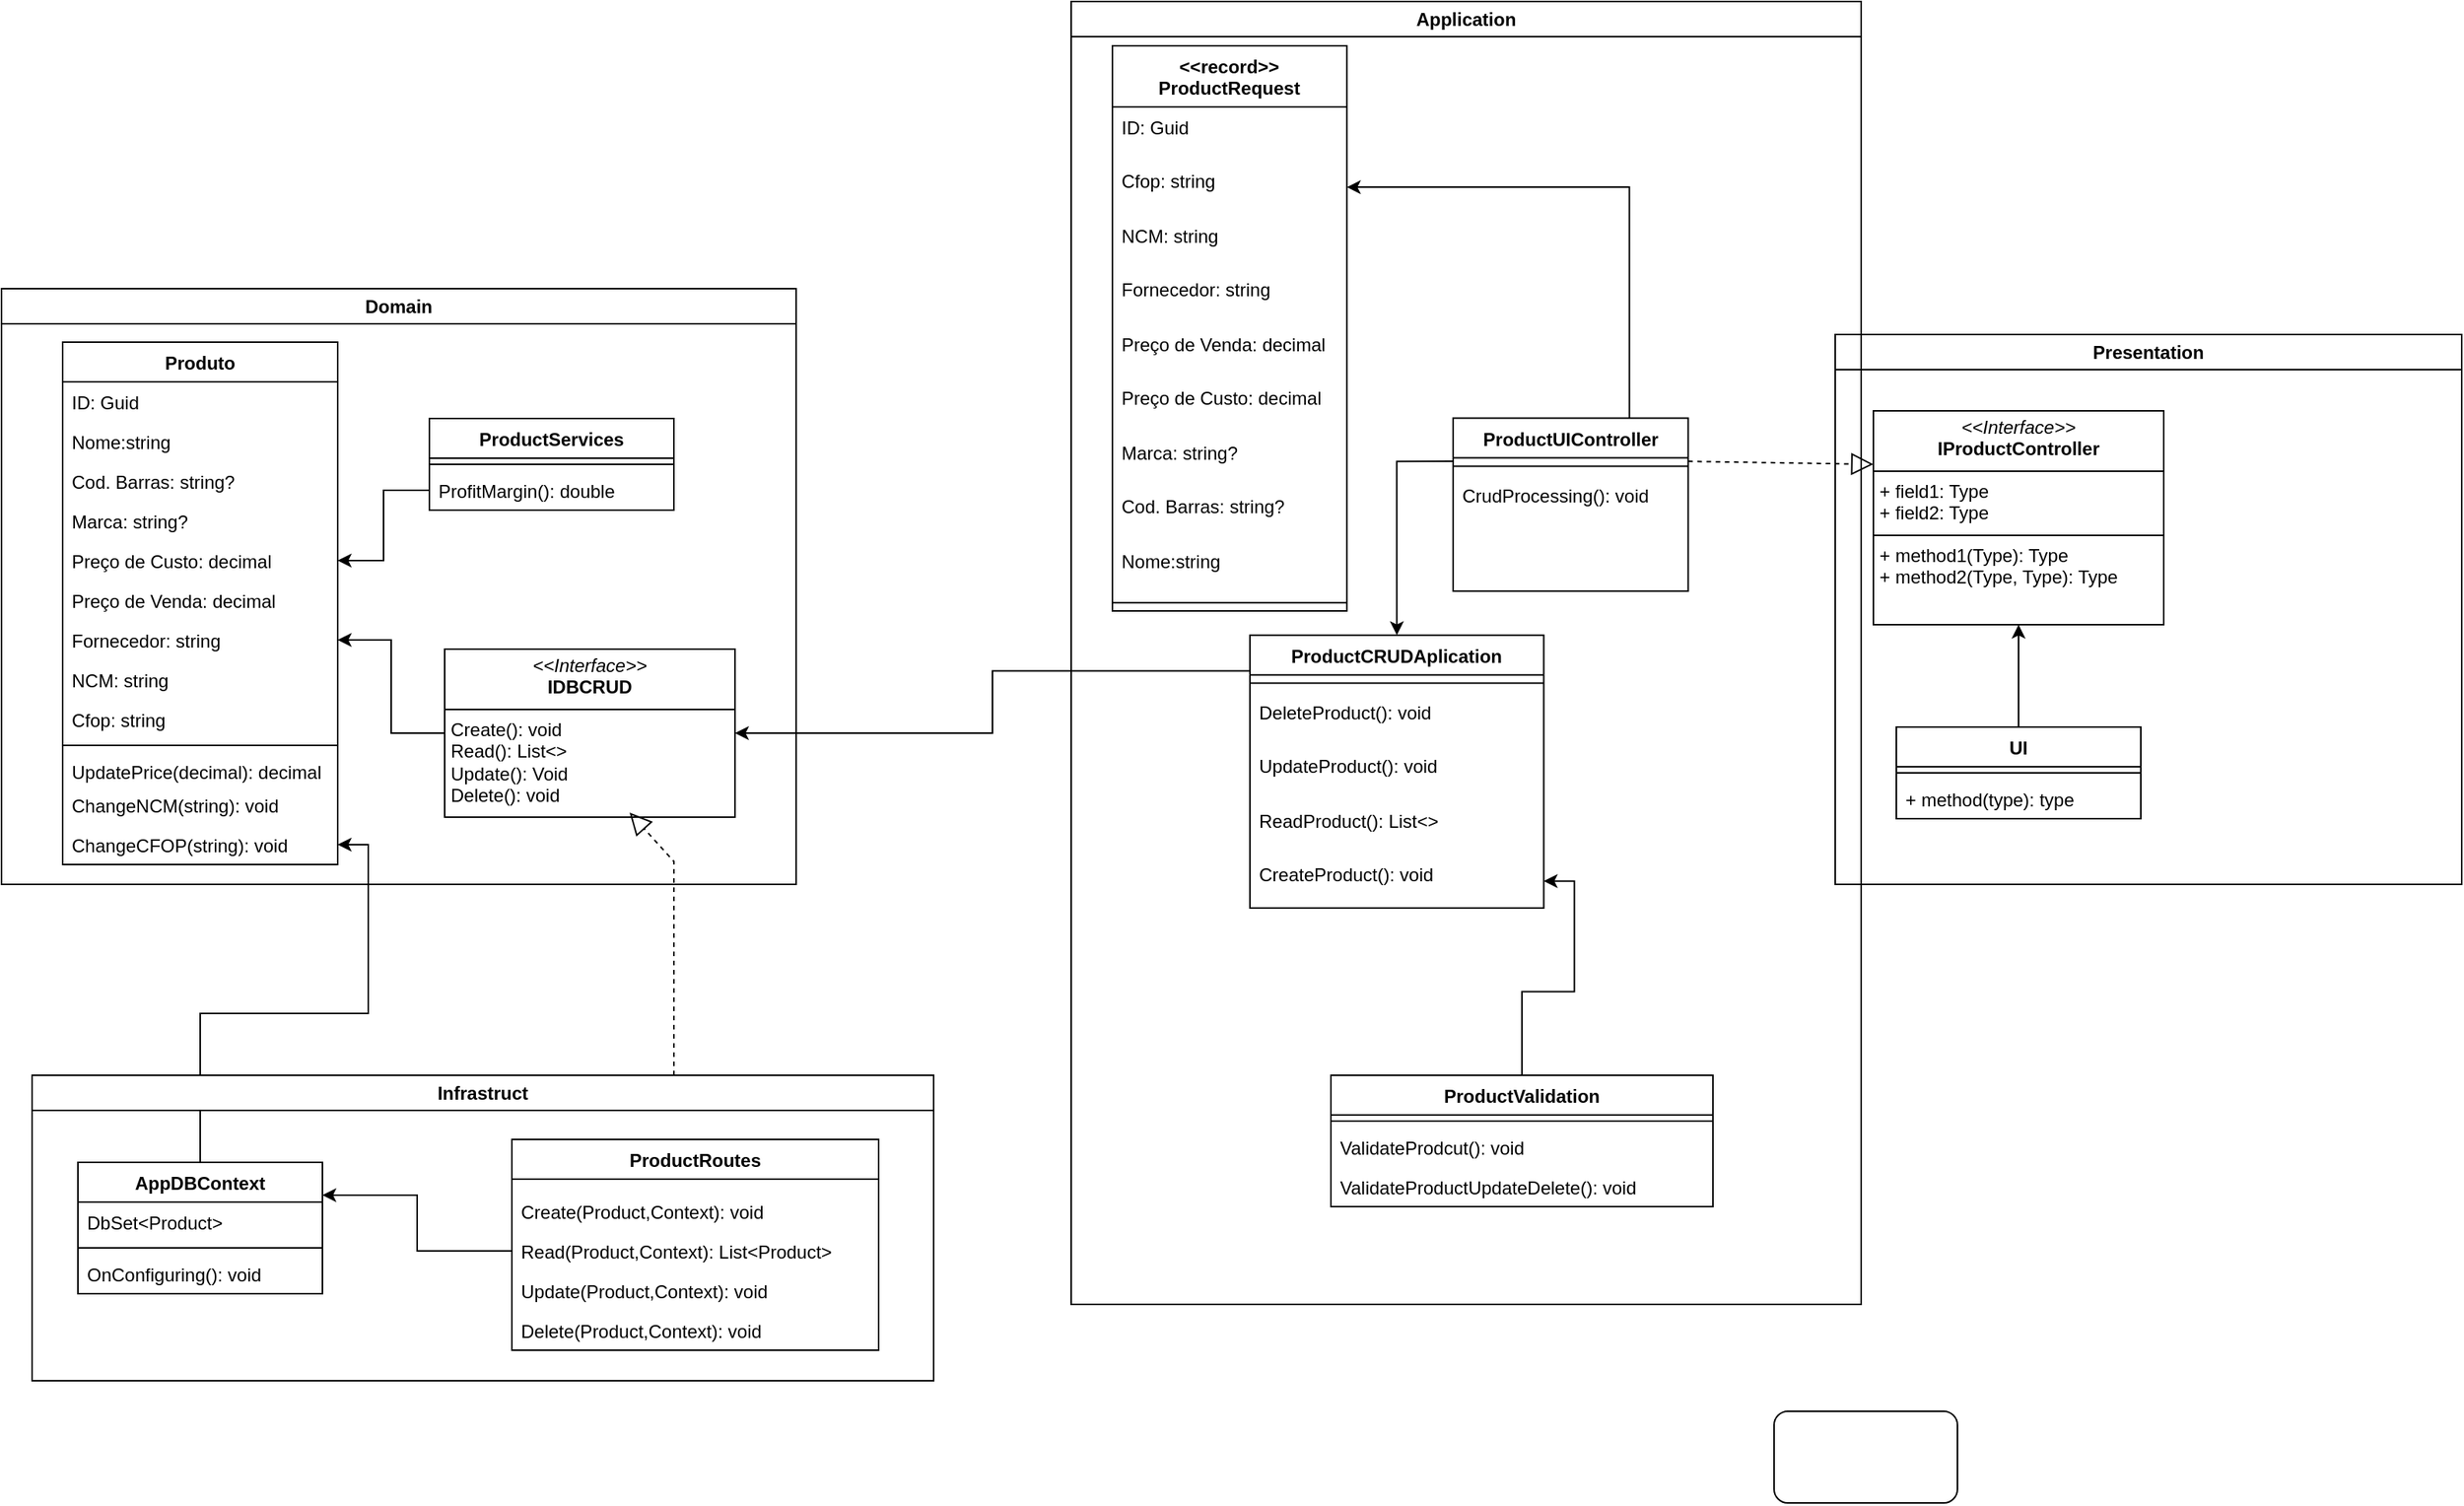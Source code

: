 <mxfile version="26.0.4">
  <diagram id="C5RBs43oDa-KdzZeNtuy" name="Page-1">
    <mxGraphModel dx="2261" dy="2013" grid="1" gridSize="10" guides="1" tooltips="1" connect="1" arrows="1" fold="1" page="1" pageScale="1" pageWidth="827" pageHeight="1169" math="0" shadow="0">
      <root>
        <mxCell id="WIyWlLk6GJQsqaUBKTNV-0" />
        <mxCell id="WIyWlLk6GJQsqaUBKTNV-1" parent="WIyWlLk6GJQsqaUBKTNV-0" />
        <mxCell id="UP1UjLAqKdcAcom4Pu_H-39" value="Domain" style="swimlane;whiteSpace=wrap;html=1;" parent="WIyWlLk6GJQsqaUBKTNV-1" vertex="1">
          <mxGeometry x="-10" y="35" width="520" height="390" as="geometry" />
        </mxCell>
        <mxCell id="UP1UjLAqKdcAcom4Pu_H-59" value="&lt;p style=&quot;margin:0px;margin-top:4px;text-align:center;&quot;&gt;&lt;i&gt;&amp;lt;&amp;lt;Interface&amp;gt;&amp;gt;&lt;/i&gt;&lt;br&gt;&lt;b&gt;IDBCRUD&lt;/b&gt;&lt;/p&gt;&lt;hr size=&quot;1&quot; style=&quot;border-style:solid;&quot;&gt;&lt;p style=&quot;margin:0px;margin-left:4px;&quot;&gt;&lt;/p&gt;&lt;p style=&quot;margin:0px;margin-left:4px;&quot;&gt;Create(): void&lt;/p&gt;&lt;p style=&quot;margin:0px;margin-left:4px;&quot;&gt;Read(): List&amp;lt;&amp;gt;&lt;/p&gt;&lt;p style=&quot;margin:0px;margin-left:4px;&quot;&gt;Update(): Void&lt;/p&gt;&lt;p style=&quot;margin:0px;margin-left:4px;&quot;&gt;Delete(): void&lt;/p&gt;&lt;p style=&quot;margin:0px;margin-left:4px;&quot;&gt;&lt;br&gt;&lt;/p&gt;&lt;p style=&quot;margin:0px;margin-left:4px;&quot;&gt;&lt;br&gt;&lt;br&gt;&lt;/p&gt;" style="verticalAlign=top;align=left;overflow=fill;html=1;whiteSpace=wrap;" parent="UP1UjLAqKdcAcom4Pu_H-39" vertex="1">
          <mxGeometry x="290" y="236" width="190" height="110" as="geometry" />
        </mxCell>
        <mxCell id="UP1UjLAqKdcAcom4Pu_H-57" style="edgeStyle=orthogonalEdgeStyle;rounded=0;orthogonalLoop=1;jettySize=auto;html=1;exitX=0.5;exitY=0;exitDx=0;exitDy=0;entryX=1;entryY=0.5;entryDx=0;entryDy=0;" parent="WIyWlLk6GJQsqaUBKTNV-1" source="UP1UjLAqKdcAcom4Pu_H-45" target="UP1UjLAqKdcAcom4Pu_H-27" edge="1">
          <mxGeometry relative="1" as="geometry" />
        </mxCell>
        <mxCell id="UP1UjLAqKdcAcom4Pu_H-64" value="" style="endArrow=block;dashed=1;endFill=0;endSize=12;html=1;rounded=0;entryX=0.637;entryY=0.973;entryDx=0;entryDy=0;entryPerimeter=0;" parent="WIyWlLk6GJQsqaUBKTNV-1" target="UP1UjLAqKdcAcom4Pu_H-59" edge="1">
          <mxGeometry width="160" relative="1" as="geometry">
            <mxPoint x="430" y="568" as="sourcePoint" />
            <mxPoint x="426" y="390" as="targetPoint" />
            <Array as="points">
              <mxPoint x="430" y="490" />
              <mxPoint x="430" y="410" />
            </Array>
          </mxGeometry>
        </mxCell>
        <mxCell id="UP1UjLAqKdcAcom4Pu_H-70" style="edgeStyle=orthogonalEdgeStyle;rounded=0;orthogonalLoop=1;jettySize=auto;html=1;exitX=0;exitY=0.131;exitDx=0;exitDy=0;entryX=1;entryY=0.5;entryDx=0;entryDy=0;exitPerimeter=0;" parent="WIyWlLk6GJQsqaUBKTNV-1" source="UP1UjLAqKdcAcom4Pu_H-66" target="UP1UjLAqKdcAcom4Pu_H-59" edge="1">
          <mxGeometry relative="1" as="geometry">
            <mxPoint x="600" y="339" as="sourcePoint" />
          </mxGeometry>
        </mxCell>
        <mxCell id="UP1UjLAqKdcAcom4Pu_H-102" value="Presentation" style="swimlane;whiteSpace=wrap;html=1;" parent="WIyWlLk6GJQsqaUBKTNV-1" vertex="1">
          <mxGeometry x="1190" y="65" width="410" height="360" as="geometry" />
        </mxCell>
        <mxCell id="UP1UjLAqKdcAcom4Pu_H-99" value="&lt;p style=&quot;margin:0px;margin-top:4px;text-align:center;&quot;&gt;&lt;i&gt;&amp;lt;&amp;lt;Interface&amp;gt;&amp;gt;&lt;/i&gt;&lt;br&gt;&lt;b&gt;IProductController&lt;/b&gt;&lt;/p&gt;&lt;hr size=&quot;1&quot; style=&quot;border-style:solid;&quot;&gt;&lt;p style=&quot;margin:0px;margin-left:4px;&quot;&gt;+ field1: Type&lt;br&gt;+ field2: Type&lt;/p&gt;&lt;hr size=&quot;1&quot; style=&quot;border-style:solid;&quot;&gt;&lt;p style=&quot;margin:0px;margin-left:4px;&quot;&gt;+ method1(Type): Type&lt;br&gt;+ method2(Type, Type): Type&lt;/p&gt;" style="verticalAlign=top;align=left;overflow=fill;html=1;whiteSpace=wrap;" parent="UP1UjLAqKdcAcom4Pu_H-102" vertex="1">
          <mxGeometry x="25" y="50" width="190" height="140" as="geometry" />
        </mxCell>
        <mxCell id="UP1UjLAqKdcAcom4Pu_H-91" value="UI" style="swimlane;fontStyle=1;align=center;verticalAlign=top;childLayout=stackLayout;horizontal=1;startSize=26;horizontalStack=0;resizeParent=1;resizeParentMax=0;resizeLast=0;collapsible=1;marginBottom=0;whiteSpace=wrap;html=1;" parent="UP1UjLAqKdcAcom4Pu_H-102" vertex="1">
          <mxGeometry x="40" y="257" width="160" height="60" as="geometry" />
        </mxCell>
        <mxCell id="UP1UjLAqKdcAcom4Pu_H-93" value="" style="line;strokeWidth=1;fillColor=none;align=left;verticalAlign=middle;spacingTop=-1;spacingLeft=3;spacingRight=3;rotatable=0;labelPosition=right;points=[];portConstraint=eastwest;strokeColor=inherit;" parent="UP1UjLAqKdcAcom4Pu_H-91" vertex="1">
          <mxGeometry y="26" width="160" height="8" as="geometry" />
        </mxCell>
        <mxCell id="UP1UjLAqKdcAcom4Pu_H-94" value="+ method(type): type" style="text;strokeColor=none;fillColor=none;align=left;verticalAlign=top;spacingLeft=4;spacingRight=4;overflow=hidden;rotatable=0;points=[[0,0.5],[1,0.5]];portConstraint=eastwest;whiteSpace=wrap;html=1;" parent="UP1UjLAqKdcAcom4Pu_H-91" vertex="1">
          <mxGeometry y="34" width="160" height="26" as="geometry" />
        </mxCell>
        <mxCell id="UP1UjLAqKdcAcom4Pu_H-101" style="edgeStyle=orthogonalEdgeStyle;rounded=0;orthogonalLoop=1;jettySize=auto;html=1;exitX=0.5;exitY=0;exitDx=0;exitDy=0;entryX=0.5;entryY=1;entryDx=0;entryDy=0;" parent="UP1UjLAqKdcAcom4Pu_H-102" source="UP1UjLAqKdcAcom4Pu_H-91" target="UP1UjLAqKdcAcom4Pu_H-99" edge="1">
          <mxGeometry relative="1" as="geometry" />
        </mxCell>
        <mxCell id="UP1UjLAqKdcAcom4Pu_H-103" value="" style="endArrow=block;dashed=1;endFill=0;endSize=12;html=1;rounded=0;entryX=0;entryY=0.25;entryDx=0;entryDy=0;exitX=1;exitY=0.25;exitDx=0;exitDy=0;" parent="WIyWlLk6GJQsqaUBKTNV-1" source="UP1UjLAqKdcAcom4Pu_H-82" target="UP1UjLAqKdcAcom4Pu_H-99" edge="1">
          <mxGeometry width="160" relative="1" as="geometry">
            <mxPoint x="910" y="210" as="sourcePoint" />
            <mxPoint x="1070" y="210" as="targetPoint" />
          </mxGeometry>
        </mxCell>
        <mxCell id="AWW5i605NGfqIYEL0coA-0" value="" style="group" parent="WIyWlLk6GJQsqaUBKTNV-1" vertex="1" connectable="0">
          <mxGeometry x="10" y="550" width="590" height="200" as="geometry" />
        </mxCell>
        <mxCell id="UP1UjLAqKdcAcom4Pu_H-65" value="Infrastruct" style="swimlane;whiteSpace=wrap;html=1;startSize=23;" parent="AWW5i605NGfqIYEL0coA-0" vertex="1">
          <mxGeometry width="590" height="200" as="geometry" />
        </mxCell>
        <mxCell id="UP1UjLAqKdcAcom4Pu_H-45" value="AppDBContext" style="swimlane;fontStyle=1;align=center;verticalAlign=top;childLayout=stackLayout;horizontal=1;startSize=26;horizontalStack=0;resizeParent=1;resizeParentMax=0;resizeLast=0;collapsible=1;marginBottom=0;whiteSpace=wrap;html=1;" parent="AWW5i605NGfqIYEL0coA-0" vertex="1">
          <mxGeometry x="30" y="57" width="160" height="86" as="geometry" />
        </mxCell>
        <mxCell id="UP1UjLAqKdcAcom4Pu_H-46" value="DbSet&amp;lt;Product&amp;gt;" style="text;strokeColor=none;fillColor=none;align=left;verticalAlign=top;spacingLeft=4;spacingRight=4;overflow=hidden;rotatable=0;points=[[0,0.5],[1,0.5]];portConstraint=eastwest;whiteSpace=wrap;html=1;" parent="UP1UjLAqKdcAcom4Pu_H-45" vertex="1">
          <mxGeometry y="26" width="160" height="26" as="geometry" />
        </mxCell>
        <mxCell id="UP1UjLAqKdcAcom4Pu_H-47" value="" style="line;strokeWidth=1;fillColor=none;align=left;verticalAlign=middle;spacingTop=-1;spacingLeft=3;spacingRight=3;rotatable=0;labelPosition=right;points=[];portConstraint=eastwest;strokeColor=inherit;" parent="UP1UjLAqKdcAcom4Pu_H-45" vertex="1">
          <mxGeometry y="52" width="160" height="8" as="geometry" />
        </mxCell>
        <mxCell id="UP1UjLAqKdcAcom4Pu_H-48" value="OnConfiguring(): void" style="text;strokeColor=none;fillColor=none;align=left;verticalAlign=top;spacingLeft=4;spacingRight=4;overflow=hidden;rotatable=0;points=[[0,0.5],[1,0.5]];portConstraint=eastwest;whiteSpace=wrap;html=1;" parent="UP1UjLAqKdcAcom4Pu_H-45" vertex="1">
          <mxGeometry y="60" width="160" height="26" as="geometry" />
        </mxCell>
        <mxCell id="UP1UjLAqKdcAcom4Pu_H-49" value="ProductRoutes" style="swimlane;fontStyle=1;align=center;verticalAlign=top;childLayout=stackLayout;horizontal=1;startSize=26;horizontalStack=0;resizeParent=1;resizeParentMax=0;resizeLast=0;collapsible=1;marginBottom=0;whiteSpace=wrap;html=1;container=0;" parent="AWW5i605NGfqIYEL0coA-0" vertex="1">
          <mxGeometry x="314" y="42" width="240" height="138" as="geometry" />
        </mxCell>
        <mxCell id="UP1UjLAqKdcAcom4Pu_H-56" style="edgeStyle=orthogonalEdgeStyle;rounded=0;orthogonalLoop=1;jettySize=auto;html=1;exitX=0;exitY=0.5;exitDx=0;exitDy=0;entryX=1;entryY=0.25;entryDx=0;entryDy=0;" parent="AWW5i605NGfqIYEL0coA-0" source="UP1UjLAqKdcAcom4Pu_H-55" target="UP1UjLAqKdcAcom4Pu_H-45" edge="1">
          <mxGeometry relative="1" as="geometry" />
        </mxCell>
        <mxCell id="UP1UjLAqKdcAcom4Pu_H-51" value="" style="line;strokeWidth=1;fillColor=none;align=left;verticalAlign=middle;spacingTop=-1;spacingLeft=3;spacingRight=3;rotatable=0;labelPosition=right;points=[];portConstraint=eastwest;strokeColor=inherit;container=1;" parent="AWW5i605NGfqIYEL0coA-0" vertex="1">
          <mxGeometry x="314" y="68" width="240" height="8" as="geometry" />
        </mxCell>
        <mxCell id="UP1UjLAqKdcAcom4Pu_H-52" value="Create(Product,Context): void" style="text;strokeColor=none;fillColor=none;align=left;verticalAlign=top;spacingLeft=4;spacingRight=4;overflow=hidden;rotatable=0;points=[[0,0.5],[1,0.5]];portConstraint=eastwest;whiteSpace=wrap;html=1;" parent="AWW5i605NGfqIYEL0coA-0" vertex="1">
          <mxGeometry x="314" y="76" width="240" height="26" as="geometry" />
        </mxCell>
        <mxCell id="UP1UjLAqKdcAcom4Pu_H-55" value="Read(Product,Context): List&amp;lt;Product&amp;gt;" style="text;strokeColor=none;fillColor=none;align=left;verticalAlign=top;spacingLeft=4;spacingRight=4;overflow=hidden;rotatable=0;points=[[0,0.5],[1,0.5]];portConstraint=eastwest;whiteSpace=wrap;html=1;" parent="AWW5i605NGfqIYEL0coA-0" vertex="1">
          <mxGeometry x="314" y="102" width="240" height="26" as="geometry" />
        </mxCell>
        <mxCell id="UP1UjLAqKdcAcom4Pu_H-54" value="Update(Product,Context): void" style="text;strokeColor=none;fillColor=none;align=left;verticalAlign=top;spacingLeft=4;spacingRight=4;overflow=hidden;rotatable=0;points=[[0,0.5],[1,0.5]];portConstraint=eastwest;whiteSpace=wrap;html=1;" parent="AWW5i605NGfqIYEL0coA-0" vertex="1">
          <mxGeometry x="314" y="128" width="240" height="26" as="geometry" />
        </mxCell>
        <mxCell id="UP1UjLAqKdcAcom4Pu_H-53" value="Delete(Product,Context): void" style="text;strokeColor=none;fillColor=none;align=left;verticalAlign=top;spacingLeft=4;spacingRight=4;overflow=hidden;rotatable=0;points=[[0,0.5],[1,0.5]];portConstraint=eastwest;whiteSpace=wrap;html=1;" parent="AWW5i605NGfqIYEL0coA-0" vertex="1">
          <mxGeometry x="314" y="154" width="240" height="26" as="geometry" />
        </mxCell>
        <mxCell id="AWW5i605NGfqIYEL0coA-1" value="" style="group" parent="WIyWlLk6GJQsqaUBKTNV-1" vertex="1" connectable="0">
          <mxGeometry x="30" y="70" width="400" height="342" as="geometry" />
        </mxCell>
        <mxCell id="UP1UjLAqKdcAcom4Pu_H-14" value="Produto&lt;div&gt;&lt;br&gt;&lt;/div&gt;" style="swimlane;fontStyle=1;align=center;verticalAlign=top;childLayout=stackLayout;horizontal=1;startSize=26;horizontalStack=0;resizeParent=1;resizeParentMax=0;resizeLast=0;collapsible=1;marginBottom=0;whiteSpace=wrap;html=1;" parent="AWW5i605NGfqIYEL0coA-1" vertex="1">
          <mxGeometry width="180" height="342" as="geometry" />
        </mxCell>
        <mxCell id="UP1UjLAqKdcAcom4Pu_H-15" value="ID: Guid" style="text;strokeColor=none;fillColor=none;align=left;verticalAlign=top;spacingLeft=4;spacingRight=4;overflow=hidden;rotatable=0;points=[[0,0.5],[1,0.5]];portConstraint=eastwest;whiteSpace=wrap;html=1;" parent="UP1UjLAqKdcAcom4Pu_H-14" vertex="1">
          <mxGeometry y="26" width="180" height="26" as="geometry" />
        </mxCell>
        <mxCell id="UP1UjLAqKdcAcom4Pu_H-18" value="Nome:string" style="text;strokeColor=none;fillColor=none;align=left;verticalAlign=top;spacingLeft=4;spacingRight=4;overflow=hidden;rotatable=0;points=[[0,0.5],[1,0.5]];portConstraint=eastwest;whiteSpace=wrap;html=1;" parent="UP1UjLAqKdcAcom4Pu_H-14" vertex="1">
          <mxGeometry y="52" width="180" height="26" as="geometry" />
        </mxCell>
        <mxCell id="UP1UjLAqKdcAcom4Pu_H-19" value="Cod. Barras: string?" style="text;strokeColor=none;fillColor=none;align=left;verticalAlign=top;spacingLeft=4;spacingRight=4;overflow=hidden;rotatable=0;points=[[0,0.5],[1,0.5]];portConstraint=eastwest;whiteSpace=wrap;html=1;" parent="UP1UjLAqKdcAcom4Pu_H-14" vertex="1">
          <mxGeometry y="78" width="180" height="26" as="geometry" />
        </mxCell>
        <mxCell id="UP1UjLAqKdcAcom4Pu_H-20" value="Marca: string?" style="text;strokeColor=none;fillColor=none;align=left;verticalAlign=top;spacingLeft=4;spacingRight=4;overflow=hidden;rotatable=0;points=[[0,0.5],[1,0.5]];portConstraint=eastwest;whiteSpace=wrap;html=1;" parent="UP1UjLAqKdcAcom4Pu_H-14" vertex="1">
          <mxGeometry y="104" width="180" height="26" as="geometry" />
        </mxCell>
        <mxCell id="UP1UjLAqKdcAcom4Pu_H-21" value="Preço de Custo: decimal" style="text;strokeColor=none;fillColor=none;align=left;verticalAlign=top;spacingLeft=4;spacingRight=4;overflow=hidden;rotatable=0;points=[[0,0.5],[1,0.5]];portConstraint=eastwest;whiteSpace=wrap;html=1;" parent="UP1UjLAqKdcAcom4Pu_H-14" vertex="1">
          <mxGeometry y="130" width="180" height="26" as="geometry" />
        </mxCell>
        <mxCell id="UP1UjLAqKdcAcom4Pu_H-22" value="Preço de Venda: decimal" style="text;strokeColor=none;fillColor=none;align=left;verticalAlign=top;spacingLeft=4;spacingRight=4;overflow=hidden;rotatable=0;points=[[0,0.5],[1,0.5]];portConstraint=eastwest;whiteSpace=wrap;html=1;" parent="UP1UjLAqKdcAcom4Pu_H-14" vertex="1">
          <mxGeometry y="156" width="180" height="26" as="geometry" />
        </mxCell>
        <mxCell id="UP1UjLAqKdcAcom4Pu_H-24" value="Fornecedor: string" style="text;strokeColor=none;fillColor=none;align=left;verticalAlign=top;spacingLeft=4;spacingRight=4;overflow=hidden;rotatable=0;points=[[0,0.5],[1,0.5]];portConstraint=eastwest;whiteSpace=wrap;html=1;" parent="UP1UjLAqKdcAcom4Pu_H-14" vertex="1">
          <mxGeometry y="182" width="180" height="26" as="geometry" />
        </mxCell>
        <mxCell id="UP1UjLAqKdcAcom4Pu_H-23" value="NCM: string" style="text;strokeColor=none;fillColor=none;align=left;verticalAlign=top;spacingLeft=4;spacingRight=4;overflow=hidden;rotatable=0;points=[[0,0.5],[1,0.5]];portConstraint=eastwest;whiteSpace=wrap;html=1;" parent="UP1UjLAqKdcAcom4Pu_H-14" vertex="1">
          <mxGeometry y="208" width="180" height="26" as="geometry" />
        </mxCell>
        <mxCell id="UP1UjLAqKdcAcom4Pu_H-26" value="Cfop: string" style="text;strokeColor=none;fillColor=none;align=left;verticalAlign=top;spacingLeft=4;spacingRight=4;overflow=hidden;rotatable=0;points=[[0,0.5],[1,0.5]];portConstraint=eastwest;whiteSpace=wrap;html=1;" parent="UP1UjLAqKdcAcom4Pu_H-14" vertex="1">
          <mxGeometry y="234" width="180" height="26" as="geometry" />
        </mxCell>
        <mxCell id="UP1UjLAqKdcAcom4Pu_H-16" value="" style="line;strokeWidth=1;fillColor=none;align=left;verticalAlign=middle;spacingTop=-1;spacingLeft=3;spacingRight=3;rotatable=0;labelPosition=right;points=[];portConstraint=eastwest;strokeColor=inherit;" parent="UP1UjLAqKdcAcom4Pu_H-14" vertex="1">
          <mxGeometry y="260" width="180" height="8" as="geometry" />
        </mxCell>
        <mxCell id="UP1UjLAqKdcAcom4Pu_H-17" value="UpdatePrice(decimal): decimal" style="text;strokeColor=none;fillColor=none;align=left;verticalAlign=top;spacingLeft=4;spacingRight=4;overflow=hidden;rotatable=0;points=[[0,0.5],[1,0.5]];portConstraint=eastwest;whiteSpace=wrap;html=1;" parent="UP1UjLAqKdcAcom4Pu_H-14" vertex="1">
          <mxGeometry y="268" width="180" height="22" as="geometry" />
        </mxCell>
        <mxCell id="UP1UjLAqKdcAcom4Pu_H-29" value="ChangeNCM(string): void" style="text;strokeColor=none;fillColor=none;align=left;verticalAlign=top;spacingLeft=4;spacingRight=4;overflow=hidden;rotatable=0;points=[[0,0.5],[1,0.5]];portConstraint=eastwest;whiteSpace=wrap;html=1;" parent="UP1UjLAqKdcAcom4Pu_H-14" vertex="1">
          <mxGeometry y="290" width="180" height="26" as="geometry" />
        </mxCell>
        <mxCell id="UP1UjLAqKdcAcom4Pu_H-27" value="ChangeCFOP(string): void" style="text;strokeColor=none;fillColor=none;align=left;verticalAlign=top;spacingLeft=4;spacingRight=4;overflow=hidden;rotatable=0;points=[[0,0.5],[1,0.5]];portConstraint=eastwest;whiteSpace=wrap;html=1;" parent="UP1UjLAqKdcAcom4Pu_H-14" vertex="1">
          <mxGeometry y="316" width="180" height="26" as="geometry" />
        </mxCell>
        <mxCell id="UP1UjLAqKdcAcom4Pu_H-32" value="ProductServices" style="swimlane;fontStyle=1;align=center;verticalAlign=top;childLayout=stackLayout;horizontal=1;startSize=26;horizontalStack=0;resizeParent=1;resizeParentMax=0;resizeLast=0;collapsible=1;marginBottom=0;whiteSpace=wrap;html=1;" parent="AWW5i605NGfqIYEL0coA-1" vertex="1">
          <mxGeometry x="240" y="50" width="160" height="60" as="geometry" />
        </mxCell>
        <mxCell id="UP1UjLAqKdcAcom4Pu_H-34" value="" style="line;strokeWidth=1;fillColor=none;align=left;verticalAlign=middle;spacingTop=-1;spacingLeft=3;spacingRight=3;rotatable=0;labelPosition=right;points=[];portConstraint=eastwest;strokeColor=inherit;" parent="UP1UjLAqKdcAcom4Pu_H-32" vertex="1">
          <mxGeometry y="26" width="160" height="8" as="geometry" />
        </mxCell>
        <mxCell id="UP1UjLAqKdcAcom4Pu_H-35" value="ProfitMargin(): double&amp;nbsp;" style="text;strokeColor=none;fillColor=none;align=left;verticalAlign=top;spacingLeft=4;spacingRight=4;overflow=hidden;rotatable=0;points=[[0,0.5],[1,0.5]];portConstraint=eastwest;whiteSpace=wrap;html=1;" parent="UP1UjLAqKdcAcom4Pu_H-32" vertex="1">
          <mxGeometry y="34" width="160" height="26" as="geometry" />
        </mxCell>
        <mxCell id="UP1UjLAqKdcAcom4Pu_H-38" style="edgeStyle=orthogonalEdgeStyle;rounded=0;orthogonalLoop=1;jettySize=auto;html=1;exitX=0;exitY=0.5;exitDx=0;exitDy=0;entryX=1;entryY=0.5;entryDx=0;entryDy=0;" parent="AWW5i605NGfqIYEL0coA-1" source="UP1UjLAqKdcAcom4Pu_H-35" target="UP1UjLAqKdcAcom4Pu_H-21" edge="1">
          <mxGeometry relative="1" as="geometry" />
        </mxCell>
        <mxCell id="UP1UjLAqKdcAcom4Pu_H-62" value="" style="edgeStyle=orthogonalEdgeStyle;rounded=0;orthogonalLoop=1;jettySize=auto;html=1;entryX=1;entryY=0.5;entryDx=0;entryDy=0;" parent="AWW5i605NGfqIYEL0coA-1" source="UP1UjLAqKdcAcom4Pu_H-59" target="UP1UjLAqKdcAcom4Pu_H-24" edge="1">
          <mxGeometry relative="1" as="geometry" />
        </mxCell>
        <mxCell id="AWW5i605NGfqIYEL0coA-2" value="" style="group" parent="WIyWlLk6GJQsqaUBKTNV-1" vertex="1" connectable="0">
          <mxGeometry x="690" y="-150" width="517" height="850" as="geometry" />
        </mxCell>
        <mxCell id="UP1UjLAqKdcAcom4Pu_H-81" value="Application" style="swimlane;whiteSpace=wrap;html=1;" parent="AWW5i605NGfqIYEL0coA-2" vertex="1">
          <mxGeometry y="-2.99" width="517" height="852.99" as="geometry" />
        </mxCell>
        <mxCell id="AWW5i605NGfqIYEL0coA-7" style="edgeStyle=orthogonalEdgeStyle;rounded=0;orthogonalLoop=1;jettySize=auto;html=1;exitX=0.75;exitY=0;exitDx=0;exitDy=0;entryX=1;entryY=0.25;entryDx=0;entryDy=0;" parent="UP1UjLAqKdcAcom4Pu_H-81" source="UP1UjLAqKdcAcom4Pu_H-82" target="AWW5i605NGfqIYEL0coA-3" edge="1">
          <mxGeometry relative="1" as="geometry" />
        </mxCell>
        <mxCell id="UP1UjLAqKdcAcom4Pu_H-82" value="ProductUIController" style="swimlane;fontStyle=1;align=center;verticalAlign=top;childLayout=stackLayout;horizontal=1;startSize=26;horizontalStack=0;resizeParent=1;resizeParentMax=0;resizeLast=0;collapsible=1;marginBottom=0;whiteSpace=wrap;html=1;" parent="UP1UjLAqKdcAcom4Pu_H-81" vertex="1">
          <mxGeometry x="249.955" y="272.727" width="153.818" height="113.273" as="geometry" />
        </mxCell>
        <mxCell id="UP1UjLAqKdcAcom4Pu_H-84" value="" style="line;strokeWidth=1;fillColor=none;align=left;verticalAlign=middle;spacingTop=-1;spacingLeft=3;spacingRight=3;rotatable=0;labelPosition=right;points=[];portConstraint=eastwest;strokeColor=inherit;" parent="UP1UjLAqKdcAcom4Pu_H-82" vertex="1">
          <mxGeometry y="26" width="153.818" height="10.909" as="geometry" />
        </mxCell>
        <mxCell id="UP1UjLAqKdcAcom4Pu_H-85" value="CrudProcessing(): void" style="text;strokeColor=none;fillColor=none;align=left;verticalAlign=top;spacingLeft=4;spacingRight=4;overflow=hidden;rotatable=0;points=[[0,0.5],[1,0.5]];portConstraint=eastwest;whiteSpace=wrap;html=1;" parent="UP1UjLAqKdcAcom4Pu_H-82" vertex="1">
          <mxGeometry y="36.909" width="153.818" height="76.364" as="geometry" />
        </mxCell>
        <mxCell id="AWW5i605NGfqIYEL0coA-3" value="&lt;div&gt;&amp;lt;&amp;lt;record&amp;gt;&amp;gt;&lt;/div&gt;ProductRequest" style="swimlane;fontStyle=1;align=center;verticalAlign=top;childLayout=stackLayout;horizontal=1;startSize=40;horizontalStack=0;resizeParent=1;resizeParentMax=0;resizeLast=0;collapsible=1;marginBottom=0;whiteSpace=wrap;html=1;" parent="UP1UjLAqKdcAcom4Pu_H-81" vertex="1">
          <mxGeometry x="27.0" y="29.032" width="153.405" height="370.0" as="geometry" />
        </mxCell>
        <mxCell id="AWW5i605NGfqIYEL0coA-9" value="ID: Guid" style="text;strokeColor=none;fillColor=none;align=left;verticalAlign=top;spacingLeft=4;spacingRight=4;overflow=hidden;rotatable=0;points=[[0,0.5],[1,0.5]];portConstraint=eastwest;whiteSpace=wrap;html=1;" parent="AWW5i605NGfqIYEL0coA-3" vertex="1">
          <mxGeometry y="40" width="153.405" height="35.455" as="geometry" />
        </mxCell>
        <mxCell id="AWW5i605NGfqIYEL0coA-17" value="Cfop: string" style="text;strokeColor=none;fillColor=none;align=left;verticalAlign=top;spacingLeft=4;spacingRight=4;overflow=hidden;rotatable=0;points=[[0,0.5],[1,0.5]];portConstraint=eastwest;whiteSpace=wrap;html=1;" parent="AWW5i605NGfqIYEL0coA-3" vertex="1">
          <mxGeometry y="75.455" width="153.405" height="35.455" as="geometry" />
        </mxCell>
        <mxCell id="AWW5i605NGfqIYEL0coA-16" value="NCM: string" style="text;strokeColor=none;fillColor=none;align=left;verticalAlign=top;spacingLeft=4;spacingRight=4;overflow=hidden;rotatable=0;points=[[0,0.5],[1,0.5]];portConstraint=eastwest;whiteSpace=wrap;html=1;" parent="AWW5i605NGfqIYEL0coA-3" vertex="1">
          <mxGeometry y="110.909" width="153.405" height="35.455" as="geometry" />
        </mxCell>
        <mxCell id="AWW5i605NGfqIYEL0coA-15" value="Fornecedor: string" style="text;strokeColor=none;fillColor=none;align=left;verticalAlign=top;spacingLeft=4;spacingRight=4;overflow=hidden;rotatable=0;points=[[0,0.5],[1,0.5]];portConstraint=eastwest;whiteSpace=wrap;html=1;" parent="AWW5i605NGfqIYEL0coA-3" vertex="1">
          <mxGeometry y="146.364" width="153.405" height="35.455" as="geometry" />
        </mxCell>
        <mxCell id="AWW5i605NGfqIYEL0coA-14" value="Preço de Venda: decimal" style="text;strokeColor=none;fillColor=none;align=left;verticalAlign=top;spacingLeft=4;spacingRight=4;overflow=hidden;rotatable=0;points=[[0,0.5],[1,0.5]];portConstraint=eastwest;whiteSpace=wrap;html=1;" parent="AWW5i605NGfqIYEL0coA-3" vertex="1">
          <mxGeometry y="181.818" width="153.405" height="35.455" as="geometry" />
        </mxCell>
        <mxCell id="AWW5i605NGfqIYEL0coA-13" value="Preço de Custo: decimal" style="text;strokeColor=none;fillColor=none;align=left;verticalAlign=top;spacingLeft=4;spacingRight=4;overflow=hidden;rotatable=0;points=[[0,0.5],[1,0.5]];portConstraint=eastwest;whiteSpace=wrap;html=1;" parent="AWW5i605NGfqIYEL0coA-3" vertex="1">
          <mxGeometry y="217.273" width="153.405" height="35.455" as="geometry" />
        </mxCell>
        <mxCell id="AWW5i605NGfqIYEL0coA-12" value="Marca: string?" style="text;strokeColor=none;fillColor=none;align=left;verticalAlign=top;spacingLeft=4;spacingRight=4;overflow=hidden;rotatable=0;points=[[0,0.5],[1,0.5]];portConstraint=eastwest;whiteSpace=wrap;html=1;" parent="AWW5i605NGfqIYEL0coA-3" vertex="1">
          <mxGeometry y="252.727" width="153.405" height="35.455" as="geometry" />
        </mxCell>
        <mxCell id="AWW5i605NGfqIYEL0coA-11" value="Cod. Barras: string?" style="text;strokeColor=none;fillColor=none;align=left;verticalAlign=top;spacingLeft=4;spacingRight=4;overflow=hidden;rotatable=0;points=[[0,0.5],[1,0.5]];portConstraint=eastwest;whiteSpace=wrap;html=1;" parent="AWW5i605NGfqIYEL0coA-3" vertex="1">
          <mxGeometry y="288.182" width="153.405" height="35.455" as="geometry" />
        </mxCell>
        <mxCell id="AWW5i605NGfqIYEL0coA-10" value="Nome:string" style="text;strokeColor=none;fillColor=none;align=left;verticalAlign=top;spacingLeft=4;spacingRight=4;overflow=hidden;rotatable=0;points=[[0,0.5],[1,0.5]];portConstraint=eastwest;whiteSpace=wrap;html=1;" parent="AWW5i605NGfqIYEL0coA-3" vertex="1">
          <mxGeometry y="323.636" width="153.405" height="35.455" as="geometry" />
        </mxCell>
        <mxCell id="AWW5i605NGfqIYEL0coA-5" value="" style="line;strokeWidth=1;fillColor=none;align=left;verticalAlign=middle;spacingTop=-1;spacingLeft=3;spacingRight=3;rotatable=0;labelPosition=right;points=[];portConstraint=eastwest;strokeColor=inherit;" parent="AWW5i605NGfqIYEL0coA-3" vertex="1">
          <mxGeometry y="359.091" width="153.405" height="10.909" as="geometry" />
        </mxCell>
        <mxCell id="AWW5i605NGfqIYEL0coA-8" value="" style="group" parent="UP1UjLAqKdcAcom4Pu_H-81" vertex="1" connectable="0">
          <mxGeometry x="116.996" y="414.809" width="192.273" height="188.182" as="geometry" />
        </mxCell>
        <mxCell id="UP1UjLAqKdcAcom4Pu_H-66" value="ProductCRUDAplication" style="swimlane;fontStyle=1;align=center;verticalAlign=top;childLayout=stackLayout;horizontal=1;startSize=26;horizontalStack=0;resizeParent=1;resizeParentMax=0;resizeLast=0;collapsible=1;marginBottom=0;whiteSpace=wrap;html=1;" parent="AWW5i605NGfqIYEL0coA-8" vertex="1">
          <mxGeometry width="192.273" height="178.727" as="geometry" />
        </mxCell>
        <mxCell id="UP1UjLAqKdcAcom4Pu_H-68" value="" style="line;strokeWidth=1;fillColor=none;align=left;verticalAlign=middle;spacingTop=-1;spacingLeft=3;spacingRight=3;rotatable=0;labelPosition=right;points=[];portConstraint=eastwest;strokeColor=inherit;" parent="UP1UjLAqKdcAcom4Pu_H-66" vertex="1">
          <mxGeometry y="26" width="192.273" height="10.909" as="geometry" />
        </mxCell>
        <mxCell id="UP1UjLAqKdcAcom4Pu_H-69" value="DeleteProduct(): void" style="text;strokeColor=none;fillColor=none;align=left;verticalAlign=top;spacingLeft=4;spacingRight=4;overflow=hidden;rotatable=0;points=[[0,0.5],[1,0.5]];portConstraint=eastwest;whiteSpace=wrap;html=1;" parent="UP1UjLAqKdcAcom4Pu_H-66" vertex="1">
          <mxGeometry y="36.909" width="192.273" height="35.455" as="geometry" />
        </mxCell>
        <mxCell id="UP1UjLAqKdcAcom4Pu_H-71" value="UpdateProduct(): void" style="text;strokeColor=none;fillColor=none;align=left;verticalAlign=top;spacingLeft=4;spacingRight=4;overflow=hidden;rotatable=0;points=[[0,0.5],[1,0.5]];portConstraint=eastwest;whiteSpace=wrap;html=1;" parent="UP1UjLAqKdcAcom4Pu_H-66" vertex="1">
          <mxGeometry y="72.364" width="192.273" height="35.455" as="geometry" />
        </mxCell>
        <mxCell id="UP1UjLAqKdcAcom4Pu_H-73" value="ReadProduct(): List&amp;lt;&amp;gt;" style="text;strokeColor=none;fillColor=none;align=left;verticalAlign=top;spacingLeft=4;spacingRight=4;overflow=hidden;rotatable=0;points=[[0,0.5],[1,0.5]];portConstraint=eastwest;whiteSpace=wrap;html=1;" parent="UP1UjLAqKdcAcom4Pu_H-66" vertex="1">
          <mxGeometry y="107.818" width="192.273" height="35.455" as="geometry" />
        </mxCell>
        <mxCell id="UP1UjLAqKdcAcom4Pu_H-72" value="CreateProduct(): void" style="text;strokeColor=none;fillColor=none;align=left;verticalAlign=top;spacingLeft=4;spacingRight=4;overflow=hidden;rotatable=0;points=[[0,0.5],[1,0.5]];portConstraint=eastwest;whiteSpace=wrap;html=1;" parent="UP1UjLAqKdcAcom4Pu_H-66" vertex="1">
          <mxGeometry y="143.273" width="192.273" height="35.455" as="geometry" />
        </mxCell>
        <mxCell id="UP1UjLAqKdcAcom4Pu_H-98" style="edgeStyle=orthogonalEdgeStyle;rounded=0;orthogonalLoop=1;jettySize=auto;html=1;exitX=0;exitY=0.25;exitDx=0;exitDy=0;entryX=0.5;entryY=0;entryDx=0;entryDy=0;" parent="UP1UjLAqKdcAcom4Pu_H-81" source="UP1UjLAqKdcAcom4Pu_H-82" target="UP1UjLAqKdcAcom4Pu_H-66" edge="1">
          <mxGeometry relative="1" as="geometry">
            <mxPoint x="302.453" y="185.718" as="targetPoint" />
          </mxGeometry>
        </mxCell>
        <mxCell id="zE7_3hG515mwKArk9efw-5" value="ProductValidation" style="swimlane;fontStyle=1;align=center;verticalAlign=top;childLayout=stackLayout;horizontal=1;startSize=26;horizontalStack=0;resizeParent=1;resizeParentMax=0;resizeLast=0;collapsible=1;marginBottom=0;whiteSpace=wrap;html=1;" vertex="1" parent="UP1UjLAqKdcAcom4Pu_H-81">
          <mxGeometry x="170" y="702.99" width="250" height="86" as="geometry" />
        </mxCell>
        <mxCell id="zE7_3hG515mwKArk9efw-7" value="" style="line;strokeWidth=1;fillColor=none;align=left;verticalAlign=middle;spacingTop=-1;spacingLeft=3;spacingRight=3;rotatable=0;labelPosition=right;points=[];portConstraint=eastwest;strokeColor=inherit;" vertex="1" parent="zE7_3hG515mwKArk9efw-5">
          <mxGeometry y="26" width="250" height="8" as="geometry" />
        </mxCell>
        <mxCell id="zE7_3hG515mwKArk9efw-10" value="ValidateProdcut(): void" style="text;strokeColor=none;fillColor=none;align=left;verticalAlign=top;spacingLeft=4;spacingRight=4;overflow=hidden;rotatable=0;points=[[0,0.5],[1,0.5]];portConstraint=eastwest;whiteSpace=wrap;html=1;" vertex="1" parent="zE7_3hG515mwKArk9efw-5">
          <mxGeometry y="34" width="250" height="26" as="geometry" />
        </mxCell>
        <mxCell id="zE7_3hG515mwKArk9efw-8" value="ValidateProductUpdateDelete(): void" style="text;strokeColor=none;fillColor=none;align=left;verticalAlign=top;spacingLeft=4;spacingRight=4;overflow=hidden;rotatable=0;points=[[0,0.5],[1,0.5]];portConstraint=eastwest;whiteSpace=wrap;html=1;" vertex="1" parent="zE7_3hG515mwKArk9efw-5">
          <mxGeometry y="60" width="250" height="26" as="geometry" />
        </mxCell>
        <mxCell id="zE7_3hG515mwKArk9efw-9" value="" style="edgeStyle=orthogonalEdgeStyle;rounded=0;orthogonalLoop=1;jettySize=auto;html=1;" edge="1" parent="UP1UjLAqKdcAcom4Pu_H-81" source="zE7_3hG515mwKArk9efw-5" target="UP1UjLAqKdcAcom4Pu_H-72">
          <mxGeometry relative="1" as="geometry" />
        </mxCell>
        <mxCell id="zE7_3hG515mwKArk9efw-4" value="" style="rounded=1;whiteSpace=wrap;html=1;" vertex="1" parent="WIyWlLk6GJQsqaUBKTNV-1">
          <mxGeometry x="1150" y="770" width="120" height="60" as="geometry" />
        </mxCell>
      </root>
    </mxGraphModel>
  </diagram>
</mxfile>
